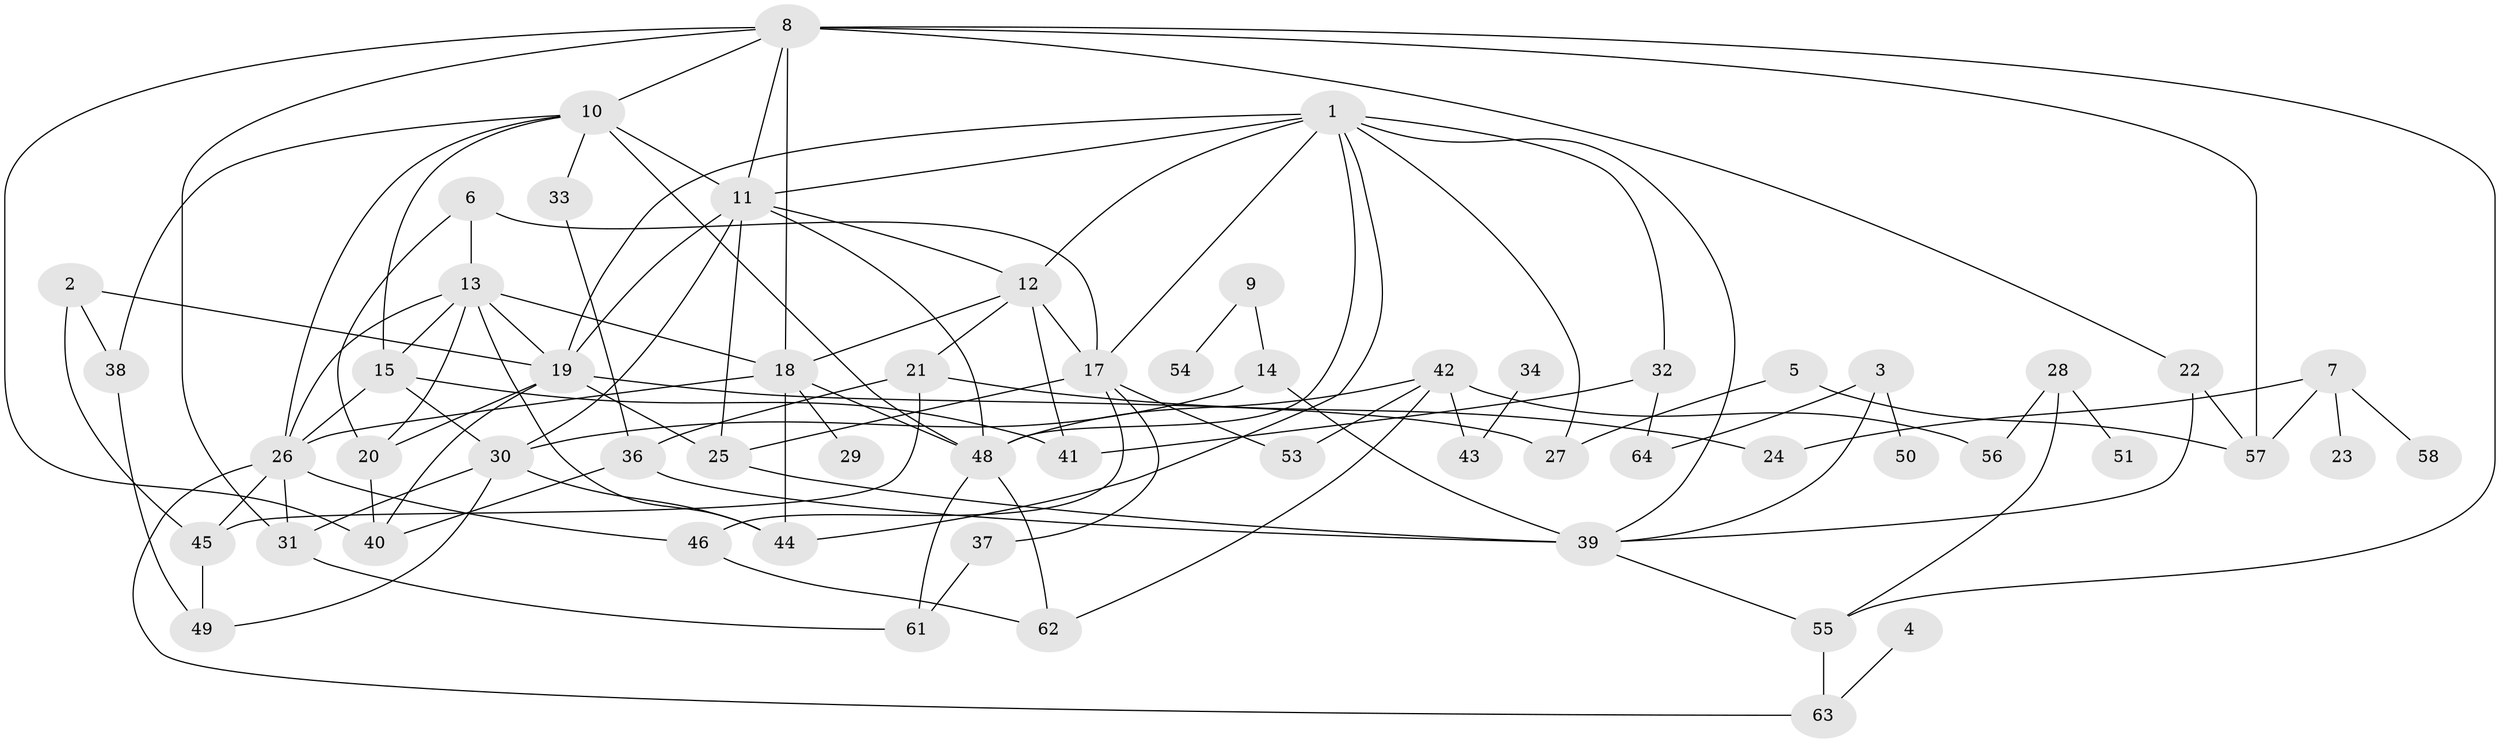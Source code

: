 // original degree distribution, {7: 0.015748031496062992, 1: 0.1889763779527559, 3: 0.25984251968503935, 2: 0.2125984251968504, 4: 0.14960629921259844, 5: 0.10236220472440945, 6: 0.015748031496062992, 0: 0.03937007874015748, 9: 0.015748031496062992}
// Generated by graph-tools (version 1.1) at 2025/48/03/04/25 22:48:02]
// undirected, 58 vertices, 110 edges
graph export_dot {
  node [color=gray90,style=filled];
  1;
  2;
  3;
  4;
  5;
  6;
  7;
  8;
  9;
  10;
  11;
  12;
  13;
  14;
  15;
  17;
  18;
  19;
  20;
  21;
  22;
  23;
  24;
  25;
  26;
  27;
  28;
  29;
  30;
  31;
  32;
  33;
  34;
  36;
  37;
  38;
  39;
  40;
  41;
  42;
  43;
  44;
  45;
  46;
  48;
  49;
  50;
  51;
  53;
  54;
  55;
  56;
  57;
  58;
  61;
  62;
  63;
  64;
  1 -- 11 [weight=1.0];
  1 -- 12 [weight=1.0];
  1 -- 17 [weight=1.0];
  1 -- 19 [weight=1.0];
  1 -- 27 [weight=1.0];
  1 -- 32 [weight=1.0];
  1 -- 39 [weight=1.0];
  1 -- 44 [weight=1.0];
  1 -- 48 [weight=1.0];
  2 -- 19 [weight=1.0];
  2 -- 38 [weight=1.0];
  2 -- 45 [weight=1.0];
  3 -- 39 [weight=1.0];
  3 -- 50 [weight=1.0];
  3 -- 64 [weight=1.0];
  4 -- 63 [weight=1.0];
  5 -- 27 [weight=1.0];
  5 -- 57 [weight=1.0];
  6 -- 13 [weight=1.0];
  6 -- 17 [weight=1.0];
  6 -- 20 [weight=1.0];
  7 -- 23 [weight=1.0];
  7 -- 24 [weight=1.0];
  7 -- 57 [weight=1.0];
  7 -- 58 [weight=1.0];
  8 -- 10 [weight=1.0];
  8 -- 11 [weight=1.0];
  8 -- 18 [weight=2.0];
  8 -- 22 [weight=1.0];
  8 -- 31 [weight=1.0];
  8 -- 40 [weight=2.0];
  8 -- 55 [weight=1.0];
  8 -- 57 [weight=1.0];
  9 -- 14 [weight=1.0];
  9 -- 54 [weight=1.0];
  10 -- 11 [weight=2.0];
  10 -- 15 [weight=1.0];
  10 -- 26 [weight=1.0];
  10 -- 33 [weight=1.0];
  10 -- 38 [weight=1.0];
  10 -- 48 [weight=1.0];
  11 -- 12 [weight=2.0];
  11 -- 19 [weight=1.0];
  11 -- 25 [weight=1.0];
  11 -- 30 [weight=1.0];
  11 -- 48 [weight=1.0];
  12 -- 17 [weight=1.0];
  12 -- 18 [weight=1.0];
  12 -- 21 [weight=1.0];
  12 -- 41 [weight=1.0];
  13 -- 15 [weight=1.0];
  13 -- 18 [weight=1.0];
  13 -- 19 [weight=2.0];
  13 -- 20 [weight=1.0];
  13 -- 26 [weight=1.0];
  13 -- 44 [weight=1.0];
  14 -- 30 [weight=2.0];
  14 -- 39 [weight=1.0];
  15 -- 26 [weight=1.0];
  15 -- 30 [weight=1.0];
  15 -- 41 [weight=1.0];
  17 -- 25 [weight=1.0];
  17 -- 37 [weight=1.0];
  17 -- 46 [weight=1.0];
  17 -- 53 [weight=1.0];
  18 -- 26 [weight=1.0];
  18 -- 29 [weight=1.0];
  18 -- 44 [weight=1.0];
  18 -- 48 [weight=1.0];
  19 -- 20 [weight=1.0];
  19 -- 25 [weight=1.0];
  19 -- 27 [weight=1.0];
  19 -- 40 [weight=1.0];
  20 -- 40 [weight=2.0];
  21 -- 24 [weight=1.0];
  21 -- 36 [weight=1.0];
  21 -- 45 [weight=1.0];
  22 -- 39 [weight=1.0];
  22 -- 57 [weight=1.0];
  25 -- 39 [weight=1.0];
  26 -- 31 [weight=1.0];
  26 -- 45 [weight=1.0];
  26 -- 46 [weight=1.0];
  26 -- 63 [weight=1.0];
  28 -- 51 [weight=1.0];
  28 -- 55 [weight=1.0];
  28 -- 56 [weight=1.0];
  30 -- 31 [weight=1.0];
  30 -- 44 [weight=1.0];
  30 -- 49 [weight=1.0];
  31 -- 61 [weight=1.0];
  32 -- 41 [weight=1.0];
  32 -- 64 [weight=1.0];
  33 -- 36 [weight=1.0];
  34 -- 43 [weight=1.0];
  36 -- 39 [weight=2.0];
  36 -- 40 [weight=1.0];
  37 -- 61 [weight=1.0];
  38 -- 49 [weight=1.0];
  39 -- 55 [weight=1.0];
  42 -- 43 [weight=1.0];
  42 -- 48 [weight=1.0];
  42 -- 53 [weight=1.0];
  42 -- 56 [weight=1.0];
  42 -- 62 [weight=1.0];
  45 -- 49 [weight=1.0];
  46 -- 62 [weight=1.0];
  48 -- 61 [weight=1.0];
  48 -- 62 [weight=1.0];
  55 -- 63 [weight=1.0];
}
